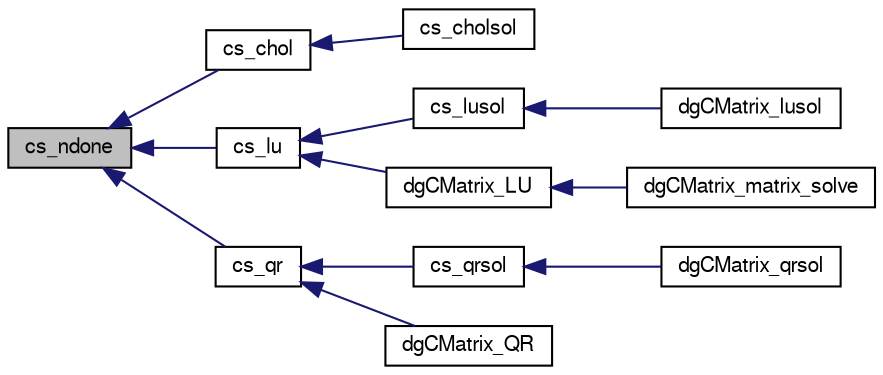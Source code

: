 digraph G
{
  edge [fontname="FreeSans",fontsize=10,labelfontname="FreeSans",labelfontsize=10];
  node [fontname="FreeSans",fontsize=10,shape=record];
  rankdir=LR;
  Node1 [label="cs_ndone",height=0.2,width=0.4,color="black", fillcolor="grey75", style="filled" fontcolor="black"];
  Node1 -> Node2 [dir=back,color="midnightblue",fontsize=10,style="solid",fontname="FreeSans"];
  Node2 [label="cs_chol",height=0.2,width=0.4,color="black", fillcolor="white", style="filled",URL="$cs_8h.html#5ae664f3c6b2baeed717be084e00e13f"];
  Node2 -> Node3 [dir=back,color="midnightblue",fontsize=10,style="solid",fontname="FreeSans"];
  Node3 [label="cs_cholsol",height=0.2,width=0.4,color="black", fillcolor="white", style="filled",URL="$cs_8h.html#661c215839fe06dfed360d022188abad"];
  Node1 -> Node4 [dir=back,color="midnightblue",fontsize=10,style="solid",fontname="FreeSans"];
  Node4 [label="cs_lu",height=0.2,width=0.4,color="black", fillcolor="white", style="filled",URL="$cs_8h.html#6a35ad4816f210234a33eed09b19d181"];
  Node4 -> Node5 [dir=back,color="midnightblue",fontsize=10,style="solid",fontname="FreeSans"];
  Node5 [label="cs_lusol",height=0.2,width=0.4,color="black", fillcolor="white", style="filled",URL="$cs_8h.html#2ecf7b79f04b1f14554e67d3522b0ad4"];
  Node5 -> Node6 [dir=back,color="midnightblue",fontsize=10,style="solid",fontname="FreeSans"];
  Node6 [label="dgCMatrix_lusol",height=0.2,width=0.4,color="black", fillcolor="white", style="filled",URL="$dgCMatrix_8h.html#b39afc804422ac41e7e017dc4637a52a"];
  Node4 -> Node7 [dir=back,color="midnightblue",fontsize=10,style="solid",fontname="FreeSans"];
  Node7 [label="dgCMatrix_LU",height=0.2,width=0.4,color="black", fillcolor="white", style="filled",URL="$dgCMatrix_8h.html#fbcd07ccafaa2ee0299b8d1972748a9c"];
  Node7 -> Node8 [dir=back,color="midnightblue",fontsize=10,style="solid",fontname="FreeSans"];
  Node8 [label="dgCMatrix_matrix_solve",height=0.2,width=0.4,color="black", fillcolor="white", style="filled",URL="$dgCMatrix_8h.html#eae674c1f247043d2e34fe45d4239769"];
  Node1 -> Node9 [dir=back,color="midnightblue",fontsize=10,style="solid",fontname="FreeSans"];
  Node9 [label="cs_qr",height=0.2,width=0.4,color="black", fillcolor="white", style="filled",URL="$cs_8h.html#767dc90c22d90fe898f72c2da0d98c03"];
  Node9 -> Node10 [dir=back,color="midnightblue",fontsize=10,style="solid",fontname="FreeSans"];
  Node10 [label="cs_qrsol",height=0.2,width=0.4,color="black", fillcolor="white", style="filled",URL="$cs_8h.html#f1cde25f7d702464291dd2a7e85b4770"];
  Node10 -> Node11 [dir=back,color="midnightblue",fontsize=10,style="solid",fontname="FreeSans"];
  Node11 [label="dgCMatrix_qrsol",height=0.2,width=0.4,color="black", fillcolor="white", style="filled",URL="$dgCMatrix_8h.html#5937063a2f86fc60d92f942eb9425b86"];
  Node9 -> Node12 [dir=back,color="midnightblue",fontsize=10,style="solid",fontname="FreeSans"];
  Node12 [label="dgCMatrix_QR",height=0.2,width=0.4,color="black", fillcolor="white", style="filled",URL="$dgCMatrix_8h.html#2d37aad3c93e57b6dbafbf8a337273e8"];
}
